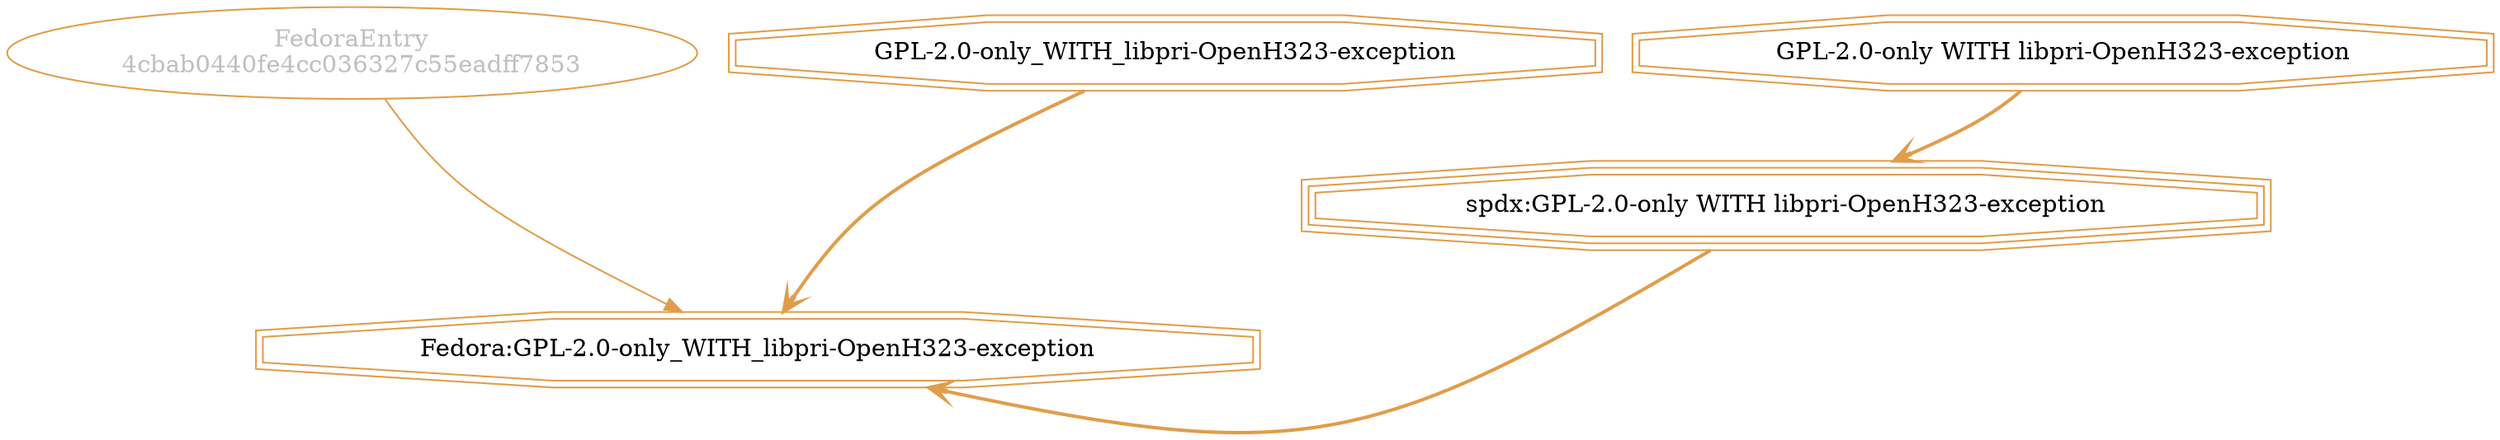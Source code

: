 strict digraph {
    node [shape=box];
    graph [splines=curved];
    6497 [label="FedoraEntry\n4cbab0440fe4cc036327c55eadff7853"
         ,fontcolor=gray
         ,color="#e09d4b"
         ,fillcolor="beige;1"
         ,shape=ellipse];
    6498 [label="Fedora:GPL-2.0-only_WITH_libpri-OpenH323-exception"
         ,color="#e09d4b"
         ,shape=doubleoctagon];
    6499 [label="GPL-2.0-only_WITH_libpri-OpenH323-exception"
         ,color="#e09d4b"
         ,shape=doubleoctagon];
    6500 [label="spdx:GPL-2.0-only WITH libpri-OpenH323-exception"
         ,color="#e09d4b"
         ,shape=tripleoctagon];
    6501 [label="GPL-2.0-only WITH libpri-OpenH323-exception"
         ,color="#e09d4b"
         ,shape=doubleoctagon];
    6497 -> 6498 [weight=0.5
                 ,color="#e09d4b"];
    6499 -> 6498 [style=bold
                 ,arrowhead=vee
                 ,weight=0.7
                 ,color="#e09d4b"];
    6500 -> 6498 [style=bold
                 ,arrowhead=vee
                 ,weight=0.7
                 ,color="#e09d4b"];
    6501 -> 6500 [style=bold
                 ,arrowhead=vee
                 ,weight=0.7
                 ,color="#e09d4b"];
}
